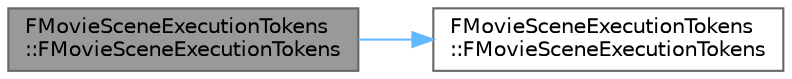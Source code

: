 digraph "FMovieSceneExecutionTokens::FMovieSceneExecutionTokens"
{
 // INTERACTIVE_SVG=YES
 // LATEX_PDF_SIZE
  bgcolor="transparent";
  edge [fontname=Helvetica,fontsize=10,labelfontname=Helvetica,labelfontsize=10];
  node [fontname=Helvetica,fontsize=10,shape=box,height=0.2,width=0.4];
  rankdir="LR";
  Node1 [id="Node000001",label="FMovieSceneExecutionTokens\l::FMovieSceneExecutionTokens",height=0.2,width=0.4,color="gray40", fillcolor="grey60", style="filled", fontcolor="black",tooltip=" "];
  Node1 -> Node2 [id="edge1_Node000001_Node000002",color="steelblue1",style="solid",tooltip=" "];
  Node2 [id="Node000002",label="FMovieSceneExecutionTokens\l::FMovieSceneExecutionTokens",height=0.2,width=0.4,color="grey40", fillcolor="white", style="filled",URL="$d8/dbd/structFMovieSceneExecutionTokens.html#a1729ba536bac3511fc2b589b6bfbfed7",tooltip=" "];
}
